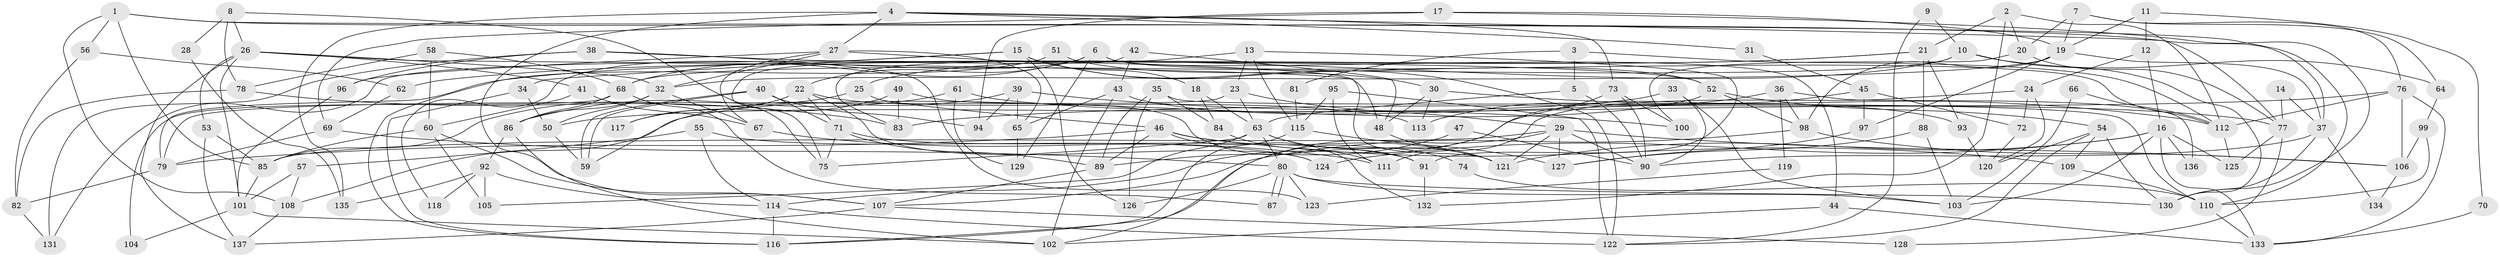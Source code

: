 // Generated by graph-tools (version 1.1) at 2025/11/02/27/25 16:11:22]
// undirected, 137 vertices, 274 edges
graph export_dot {
graph [start="1"]
  node [color=gray90,style=filled];
  1;
  2;
  3;
  4;
  5;
  6;
  7;
  8;
  9;
  10;
  11;
  12;
  13;
  14;
  15;
  16;
  17;
  18;
  19;
  20;
  21;
  22;
  23;
  24;
  25;
  26;
  27;
  28;
  29;
  30;
  31;
  32;
  33;
  34;
  35;
  36;
  37;
  38;
  39;
  40;
  41;
  42;
  43;
  44;
  45;
  46;
  47;
  48;
  49;
  50;
  51;
  52;
  53;
  54;
  55;
  56;
  57;
  58;
  59;
  60;
  61;
  62;
  63;
  64;
  65;
  66;
  67;
  68;
  69;
  70;
  71;
  72;
  73;
  74;
  75;
  76;
  77;
  78;
  79;
  80;
  81;
  82;
  83;
  84;
  85;
  86;
  87;
  88;
  89;
  90;
  91;
  92;
  93;
  94;
  95;
  96;
  97;
  98;
  99;
  100;
  101;
  102;
  103;
  104;
  105;
  106;
  107;
  108;
  109;
  110;
  111;
  112;
  113;
  114;
  115;
  116;
  117;
  118;
  119;
  120;
  121;
  122;
  123;
  124;
  125;
  126;
  127;
  128;
  129;
  130;
  131;
  132;
  133;
  134;
  135;
  136;
  137;
  1 -- 56;
  1 -- 37;
  1 -- 85;
  1 -- 108;
  1 -- 110;
  2 -- 112;
  2 -- 132;
  2 -- 20;
  2 -- 21;
  3 -- 112;
  3 -- 5;
  3 -- 81;
  4 -- 27;
  4 -- 107;
  4 -- 31;
  4 -- 73;
  4 -- 77;
  4 -- 135;
  5 -- 63;
  5 -- 90;
  6 -- 68;
  6 -- 112;
  6 -- 22;
  6 -- 44;
  6 -- 118;
  6 -- 129;
  7 -- 20;
  7 -- 19;
  7 -- 64;
  7 -- 76;
  8 -- 78;
  8 -- 26;
  8 -- 28;
  8 -- 75;
  9 -- 10;
  9 -- 122;
  10 -- 64;
  10 -- 68;
  10 -- 25;
  10 -- 130;
  11 -- 12;
  11 -- 19;
  11 -- 70;
  12 -- 16;
  12 -- 24;
  13 -- 115;
  13 -- 23;
  13 -- 83;
  13 -- 91;
  14 -- 37;
  14 -- 77;
  15 -- 34;
  15 -- 126;
  15 -- 18;
  15 -- 30;
  15 -- 122;
  15 -- 131;
  16 -- 125;
  16 -- 121;
  16 -- 103;
  16 -- 124;
  16 -- 133;
  16 -- 136;
  17 -- 69;
  17 -- 130;
  17 -- 19;
  17 -- 94;
  18 -- 63;
  18 -- 84;
  19 -- 32;
  19 -- 37;
  19 -- 97;
  19 -- 98;
  20 -- 100;
  20 -- 77;
  21 -- 88;
  21 -- 62;
  21 -- 79;
  21 -- 93;
  22 -- 71;
  22 -- 113;
  22 -- 117;
  22 -- 124;
  23 -- 63;
  23 -- 29;
  23 -- 79;
  24 -- 111;
  24 -- 120;
  24 -- 72;
  25 -- 85;
  25 -- 46;
  26 -- 137;
  26 -- 41;
  26 -- 32;
  26 -- 48;
  26 -- 53;
  26 -- 101;
  27 -- 65;
  27 -- 32;
  27 -- 67;
  27 -- 96;
  27 -- 121;
  28 -- 135;
  29 -- 85;
  29 -- 121;
  29 -- 90;
  29 -- 106;
  29 -- 116;
  29 -- 127;
  30 -- 48;
  30 -- 112;
  30 -- 113;
  31 -- 45;
  32 -- 86;
  32 -- 50;
  32 -- 67;
  33 -- 103;
  33 -- 90;
  33 -- 50;
  34 -- 116;
  34 -- 50;
  35 -- 84;
  35 -- 110;
  35 -- 89;
  35 -- 126;
  36 -- 113;
  36 -- 98;
  36 -- 119;
  36 -- 136;
  37 -- 130;
  37 -- 90;
  37 -- 134;
  38 -- 52;
  38 -- 96;
  38 -- 123;
  38 -- 131;
  39 -- 59;
  39 -- 94;
  39 -- 65;
  39 -- 100;
  40 -- 71;
  40 -- 59;
  40 -- 59;
  40 -- 94;
  41 -- 60;
  41 -- 67;
  42 -- 48;
  42 -- 75;
  42 -- 43;
  43 -- 102;
  43 -- 65;
  43 -- 93;
  44 -- 133;
  44 -- 102;
  45 -- 114;
  45 -- 72;
  45 -- 97;
  46 -- 79;
  46 -- 89;
  46 -- 109;
  46 -- 121;
  46 -- 132;
  47 -- 89;
  47 -- 90;
  48 -- 121;
  49 -- 91;
  49 -- 83;
  49 -- 117;
  50 -- 59;
  51 -- 52;
  51 -- 116;
  52 -- 108;
  52 -- 98;
  52 -- 54;
  53 -- 85;
  53 -- 137;
  54 -- 109;
  54 -- 120;
  54 -- 122;
  54 -- 130;
  55 -- 124;
  55 -- 114;
  55 -- 57;
  56 -- 62;
  56 -- 82;
  57 -- 101;
  57 -- 108;
  58 -- 78;
  58 -- 60;
  58 -- 68;
  60 -- 85;
  60 -- 107;
  60 -- 105;
  61 -- 77;
  61 -- 129;
  61 -- 86;
  62 -- 69;
  63 -- 121;
  63 -- 80;
  63 -- 74;
  63 -- 75;
  63 -- 105;
  64 -- 99;
  65 -- 129;
  66 -- 103;
  66 -- 112;
  67 -- 111;
  68 -- 86;
  68 -- 87;
  68 -- 104;
  69 -- 79;
  69 -- 80;
  70 -- 133;
  71 -- 89;
  71 -- 75;
  71 -- 91;
  72 -- 120;
  73 -- 90;
  73 -- 100;
  73 -- 102;
  74 -- 110;
  76 -- 106;
  76 -- 83;
  76 -- 112;
  76 -- 133;
  77 -- 125;
  77 -- 128;
  78 -- 82;
  78 -- 83;
  79 -- 82;
  80 -- 130;
  80 -- 87;
  80 -- 87;
  80 -- 103;
  80 -- 123;
  80 -- 126;
  81 -- 115;
  82 -- 131;
  84 -- 111;
  85 -- 101;
  86 -- 102;
  86 -- 92;
  88 -- 127;
  88 -- 103;
  89 -- 107;
  91 -- 132;
  92 -- 105;
  92 -- 114;
  92 -- 118;
  92 -- 135;
  93 -- 120;
  95 -- 115;
  95 -- 122;
  95 -- 111;
  96 -- 101;
  97 -- 127;
  98 -- 107;
  98 -- 106;
  99 -- 106;
  99 -- 110;
  101 -- 102;
  101 -- 104;
  106 -- 134;
  107 -- 137;
  107 -- 128;
  108 -- 137;
  109 -- 110;
  110 -- 133;
  112 -- 125;
  114 -- 122;
  114 -- 116;
  115 -- 127;
  115 -- 116;
  119 -- 123;
}
